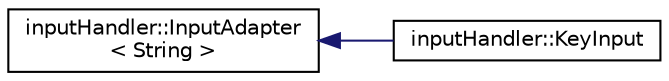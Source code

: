 digraph "Graphical Class Hierarchy"
{
 // LATEX_PDF_SIZE
  edge [fontname="Helvetica",fontsize="10",labelfontname="Helvetica",labelfontsize="10"];
  node [fontname="Helvetica",fontsize="10",shape=record];
  rankdir="LR";
  Node0 [label="inputHandler::InputAdapter\l\< String \>",height=0.2,width=0.4,color="black", fillcolor="white", style="filled",URL="$classinputHandler_1_1InputAdapter.html",tooltip=" "];
  Node0 -> Node1 [dir="back",color="midnightblue",fontsize="10",style="solid",fontname="Helvetica"];
  Node1 [label="inputHandler::KeyInput",height=0.2,width=0.4,color="black", fillcolor="white", style="filled",URL="$classinputHandler_1_1KeyInput.html",tooltip="キー入力を処理するクラス"];
}

